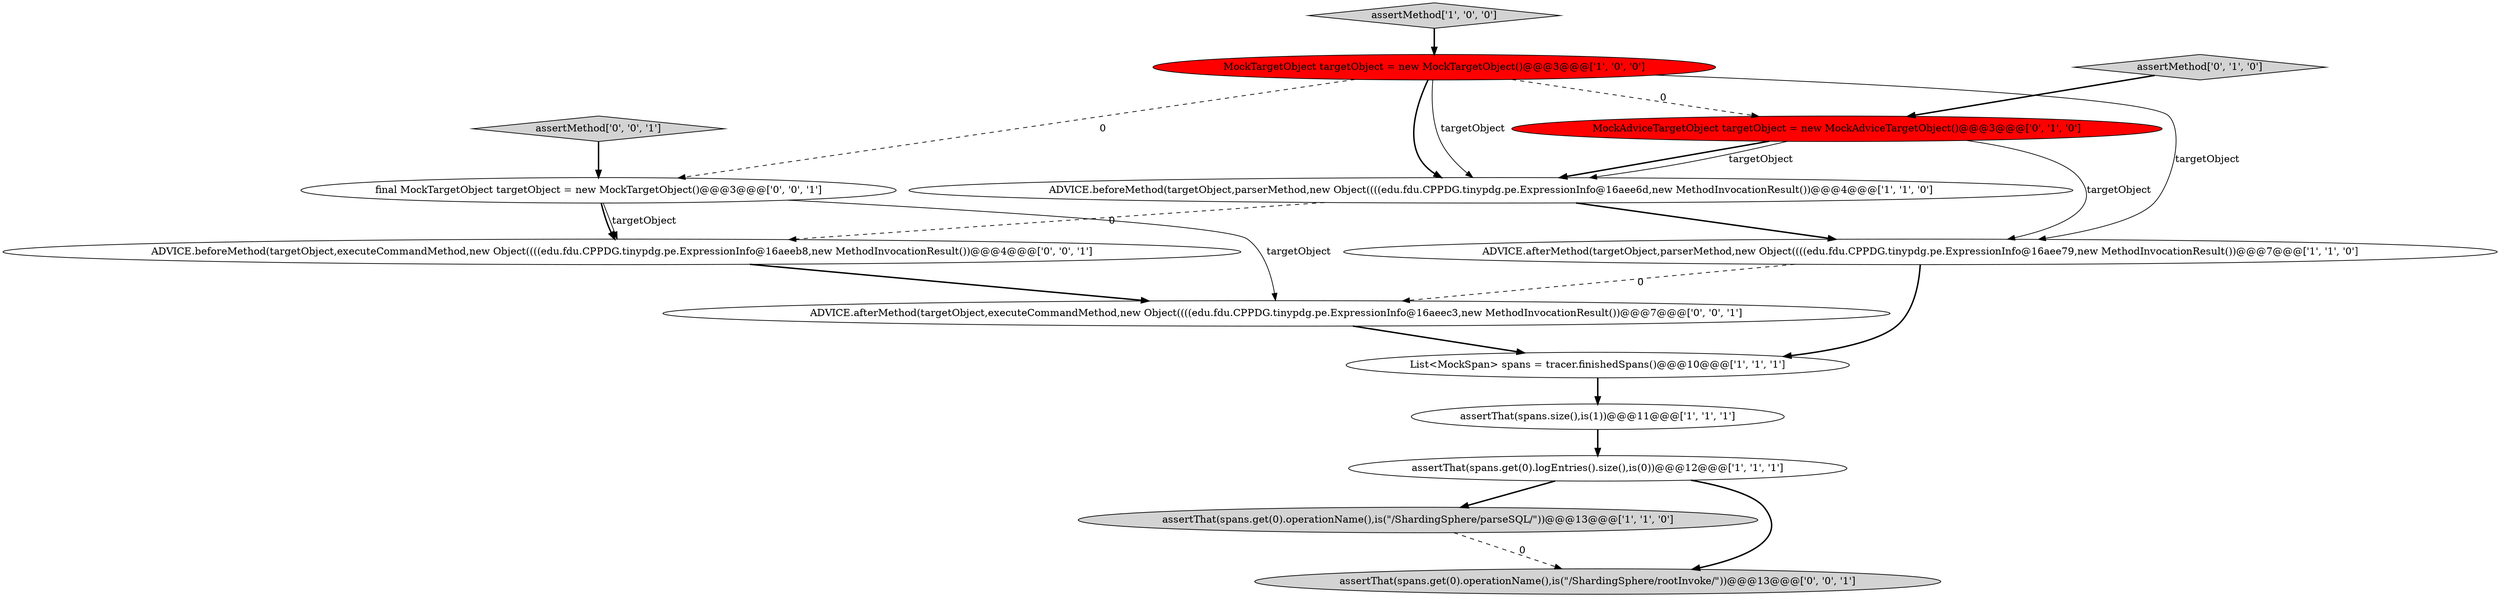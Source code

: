 digraph {
12 [style = filled, label = "assertMethod['0', '0', '1']", fillcolor = lightgray, shape = diamond image = "AAA0AAABBB3BBB"];
6 [style = filled, label = "assertThat(spans.get(0).operationName(),is(\"/ShardingSphere/parseSQL/\"))@@@13@@@['1', '1', '0']", fillcolor = lightgray, shape = ellipse image = "AAA0AAABBB1BBB"];
11 [style = filled, label = "ADVICE.afterMethod(targetObject,executeCommandMethod,new Object((((edu.fdu.CPPDG.tinypdg.pe.ExpressionInfo@16aeec3,new MethodInvocationResult())@@@7@@@['0', '0', '1']", fillcolor = white, shape = ellipse image = "AAA0AAABBB3BBB"];
13 [style = filled, label = "assertThat(spans.get(0).operationName(),is(\"/ShardingSphere/rootInvoke/\"))@@@13@@@['0', '0', '1']", fillcolor = lightgray, shape = ellipse image = "AAA0AAABBB3BBB"];
14 [style = filled, label = "final MockTargetObject targetObject = new MockTargetObject()@@@3@@@['0', '0', '1']", fillcolor = white, shape = ellipse image = "AAA0AAABBB3BBB"];
9 [style = filled, label = "MockAdviceTargetObject targetObject = new MockAdviceTargetObject()@@@3@@@['0', '1', '0']", fillcolor = red, shape = ellipse image = "AAA1AAABBB2BBB"];
10 [style = filled, label = "ADVICE.beforeMethod(targetObject,executeCommandMethod,new Object((((edu.fdu.CPPDG.tinypdg.pe.ExpressionInfo@16aeeb8,new MethodInvocationResult())@@@4@@@['0', '0', '1']", fillcolor = white, shape = ellipse image = "AAA0AAABBB3BBB"];
8 [style = filled, label = "assertMethod['0', '1', '0']", fillcolor = lightgray, shape = diamond image = "AAA0AAABBB2BBB"];
7 [style = filled, label = "assertThat(spans.get(0).logEntries().size(),is(0))@@@12@@@['1', '1', '1']", fillcolor = white, shape = ellipse image = "AAA0AAABBB1BBB"];
0 [style = filled, label = "ADVICE.afterMethod(targetObject,parserMethod,new Object((((edu.fdu.CPPDG.tinypdg.pe.ExpressionInfo@16aee79,new MethodInvocationResult())@@@7@@@['1', '1', '0']", fillcolor = white, shape = ellipse image = "AAA0AAABBB1BBB"];
3 [style = filled, label = "List<MockSpan> spans = tracer.finishedSpans()@@@10@@@['1', '1', '1']", fillcolor = white, shape = ellipse image = "AAA0AAABBB1BBB"];
2 [style = filled, label = "assertThat(spans.size(),is(1))@@@11@@@['1', '1', '1']", fillcolor = white, shape = ellipse image = "AAA0AAABBB1BBB"];
1 [style = filled, label = "assertMethod['1', '0', '0']", fillcolor = lightgray, shape = diamond image = "AAA0AAABBB1BBB"];
4 [style = filled, label = "ADVICE.beforeMethod(targetObject,parserMethod,new Object((((edu.fdu.CPPDG.tinypdg.pe.ExpressionInfo@16aee6d,new MethodInvocationResult())@@@4@@@['1', '1', '0']", fillcolor = white, shape = ellipse image = "AAA0AAABBB1BBB"];
5 [style = filled, label = "MockTargetObject targetObject = new MockTargetObject()@@@3@@@['1', '0', '0']", fillcolor = red, shape = ellipse image = "AAA1AAABBB1BBB"];
1->5 [style = bold, label=""];
0->3 [style = bold, label=""];
7->13 [style = bold, label=""];
14->11 [style = solid, label="targetObject"];
5->14 [style = dashed, label="0"];
14->10 [style = solid, label="targetObject"];
9->0 [style = solid, label="targetObject"];
9->4 [style = bold, label=""];
14->10 [style = bold, label=""];
5->0 [style = solid, label="targetObject"];
5->9 [style = dashed, label="0"];
0->11 [style = dashed, label="0"];
4->0 [style = bold, label=""];
6->13 [style = dashed, label="0"];
3->2 [style = bold, label=""];
11->3 [style = bold, label=""];
5->4 [style = bold, label=""];
7->6 [style = bold, label=""];
12->14 [style = bold, label=""];
8->9 [style = bold, label=""];
5->4 [style = solid, label="targetObject"];
2->7 [style = bold, label=""];
4->10 [style = dashed, label="0"];
9->4 [style = solid, label="targetObject"];
10->11 [style = bold, label=""];
}

